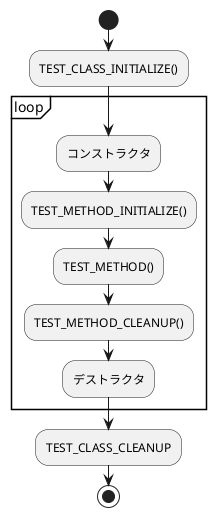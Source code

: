 @startuml act.mstestcpp

start
:TEST_CLASS_INITIALIZE();
partition "loop" {
:コンストラクタ;
:TEST_METHOD_INITIALIZE();
:TEST_METHOD();
:TEST_METHOD_CLEANUP();
:デストラクタ;
}
:TEST_CLASS_CLEANUP;
stop

@enduml
